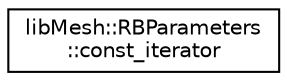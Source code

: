 digraph "类继承关系图"
{
 // INTERACTIVE_SVG=YES
  edge [fontname="Helvetica",fontsize="10",labelfontname="Helvetica",labelfontsize="10"];
  node [fontname="Helvetica",fontsize="10",shape=record];
  rankdir="LR";
  Node1 [label="libMesh::RBParameters\l::const_iterator",height=0.2,width=0.4,color="black", fillcolor="white", style="filled",URL="$classlibMesh_1_1RBParameters_1_1const__iterator.html",tooltip="Define a constant iterator for this class. "];
}
